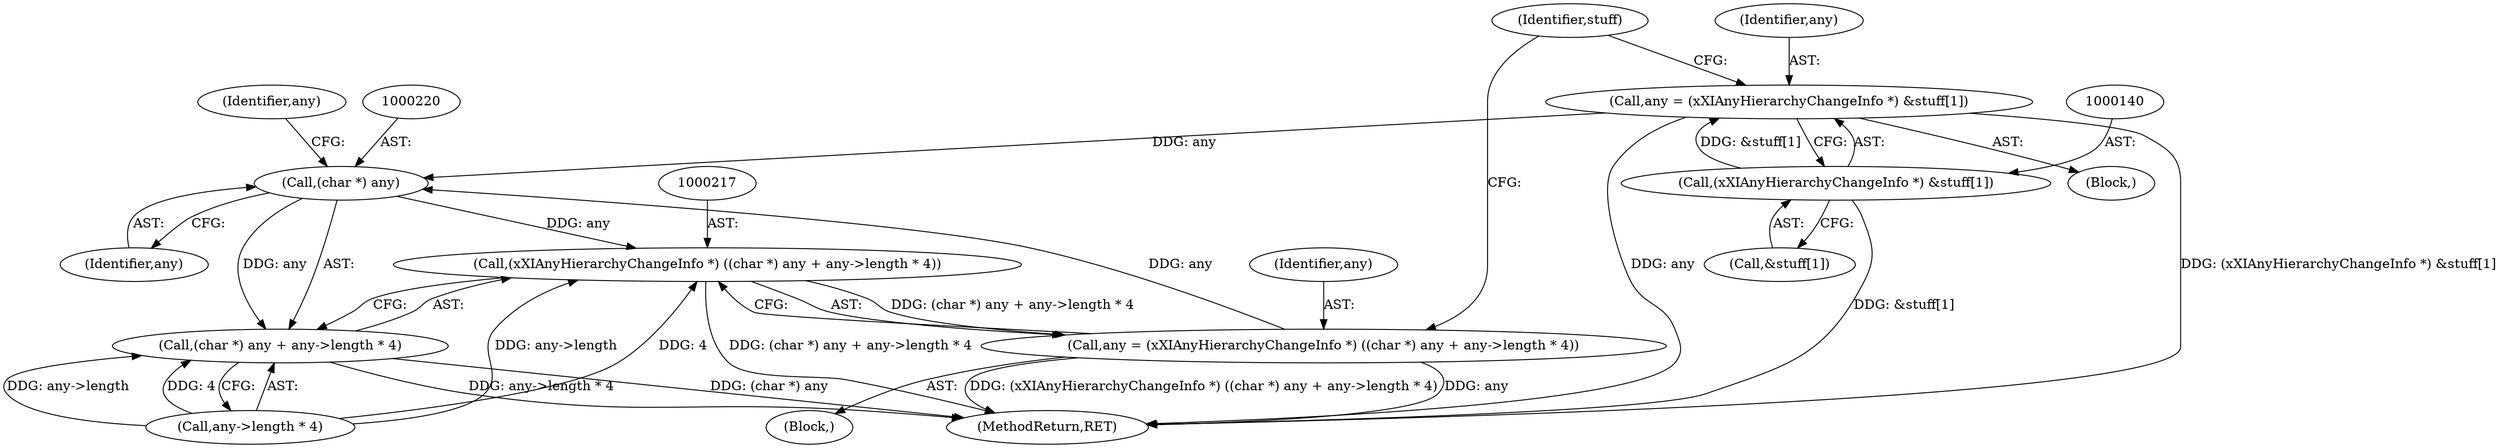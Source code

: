 digraph "0_xserver_859b08d523307eebde7724fd1a0789c44813e821@pointer" {
"1000137" [label="(Call,any = (xXIAnyHierarchyChangeInfo *) &stuff[1])"];
"1000139" [label="(Call,(xXIAnyHierarchyChangeInfo *) &stuff[1])"];
"1000219" [label="(Call,(char *) any)"];
"1000216" [label="(Call,(xXIAnyHierarchyChangeInfo *) ((char *) any + any->length * 4))"];
"1000214" [label="(Call,any = (xXIAnyHierarchyChangeInfo *) ((char *) any + any->length * 4))"];
"1000218" [label="(Call,(char *) any + any->length * 4)"];
"1000104" [label="(Block,)"];
"1000214" [label="(Call,any = (xXIAnyHierarchyChangeInfo *) ((char *) any + any->length * 4))"];
"1000219" [label="(Call,(char *) any)"];
"1000218" [label="(Call,(char *) any + any->length * 4)"];
"1000138" [label="(Identifier,any)"];
"1000141" [label="(Call,&stuff[1])"];
"1000139" [label="(Call,(xXIAnyHierarchyChangeInfo *) &stuff[1])"];
"1000232" [label="(MethodReturn,RET)"];
"1000150" [label="(Block,)"];
"1000215" [label="(Identifier,any)"];
"1000224" [label="(Identifier,any)"];
"1000137" [label="(Call,any = (xXIAnyHierarchyChangeInfo *) &stuff[1])"];
"1000222" [label="(Call,any->length * 4)"];
"1000148" [label="(Identifier,stuff)"];
"1000221" [label="(Identifier,any)"];
"1000216" [label="(Call,(xXIAnyHierarchyChangeInfo *) ((char *) any + any->length * 4))"];
"1000137" -> "1000104"  [label="AST: "];
"1000137" -> "1000139"  [label="CFG: "];
"1000138" -> "1000137"  [label="AST: "];
"1000139" -> "1000137"  [label="AST: "];
"1000148" -> "1000137"  [label="CFG: "];
"1000137" -> "1000232"  [label="DDG: (xXIAnyHierarchyChangeInfo *) &stuff[1]"];
"1000137" -> "1000232"  [label="DDG: any"];
"1000139" -> "1000137"  [label="DDG: &stuff[1]"];
"1000137" -> "1000219"  [label="DDG: any"];
"1000139" -> "1000141"  [label="CFG: "];
"1000140" -> "1000139"  [label="AST: "];
"1000141" -> "1000139"  [label="AST: "];
"1000139" -> "1000232"  [label="DDG: &stuff[1]"];
"1000219" -> "1000218"  [label="AST: "];
"1000219" -> "1000221"  [label="CFG: "];
"1000220" -> "1000219"  [label="AST: "];
"1000221" -> "1000219"  [label="AST: "];
"1000224" -> "1000219"  [label="CFG: "];
"1000219" -> "1000216"  [label="DDG: any"];
"1000219" -> "1000218"  [label="DDG: any"];
"1000214" -> "1000219"  [label="DDG: any"];
"1000216" -> "1000214"  [label="AST: "];
"1000216" -> "1000218"  [label="CFG: "];
"1000217" -> "1000216"  [label="AST: "];
"1000218" -> "1000216"  [label="AST: "];
"1000214" -> "1000216"  [label="CFG: "];
"1000216" -> "1000232"  [label="DDG: (char *) any + any->length * 4"];
"1000216" -> "1000214"  [label="DDG: (char *) any + any->length * 4"];
"1000222" -> "1000216"  [label="DDG: any->length"];
"1000222" -> "1000216"  [label="DDG: 4"];
"1000214" -> "1000150"  [label="AST: "];
"1000215" -> "1000214"  [label="AST: "];
"1000148" -> "1000214"  [label="CFG: "];
"1000214" -> "1000232"  [label="DDG: (xXIAnyHierarchyChangeInfo *) ((char *) any + any->length * 4)"];
"1000214" -> "1000232"  [label="DDG: any"];
"1000218" -> "1000222"  [label="CFG: "];
"1000222" -> "1000218"  [label="AST: "];
"1000218" -> "1000232"  [label="DDG: (char *) any"];
"1000218" -> "1000232"  [label="DDG: any->length * 4"];
"1000222" -> "1000218"  [label="DDG: any->length"];
"1000222" -> "1000218"  [label="DDG: 4"];
}
